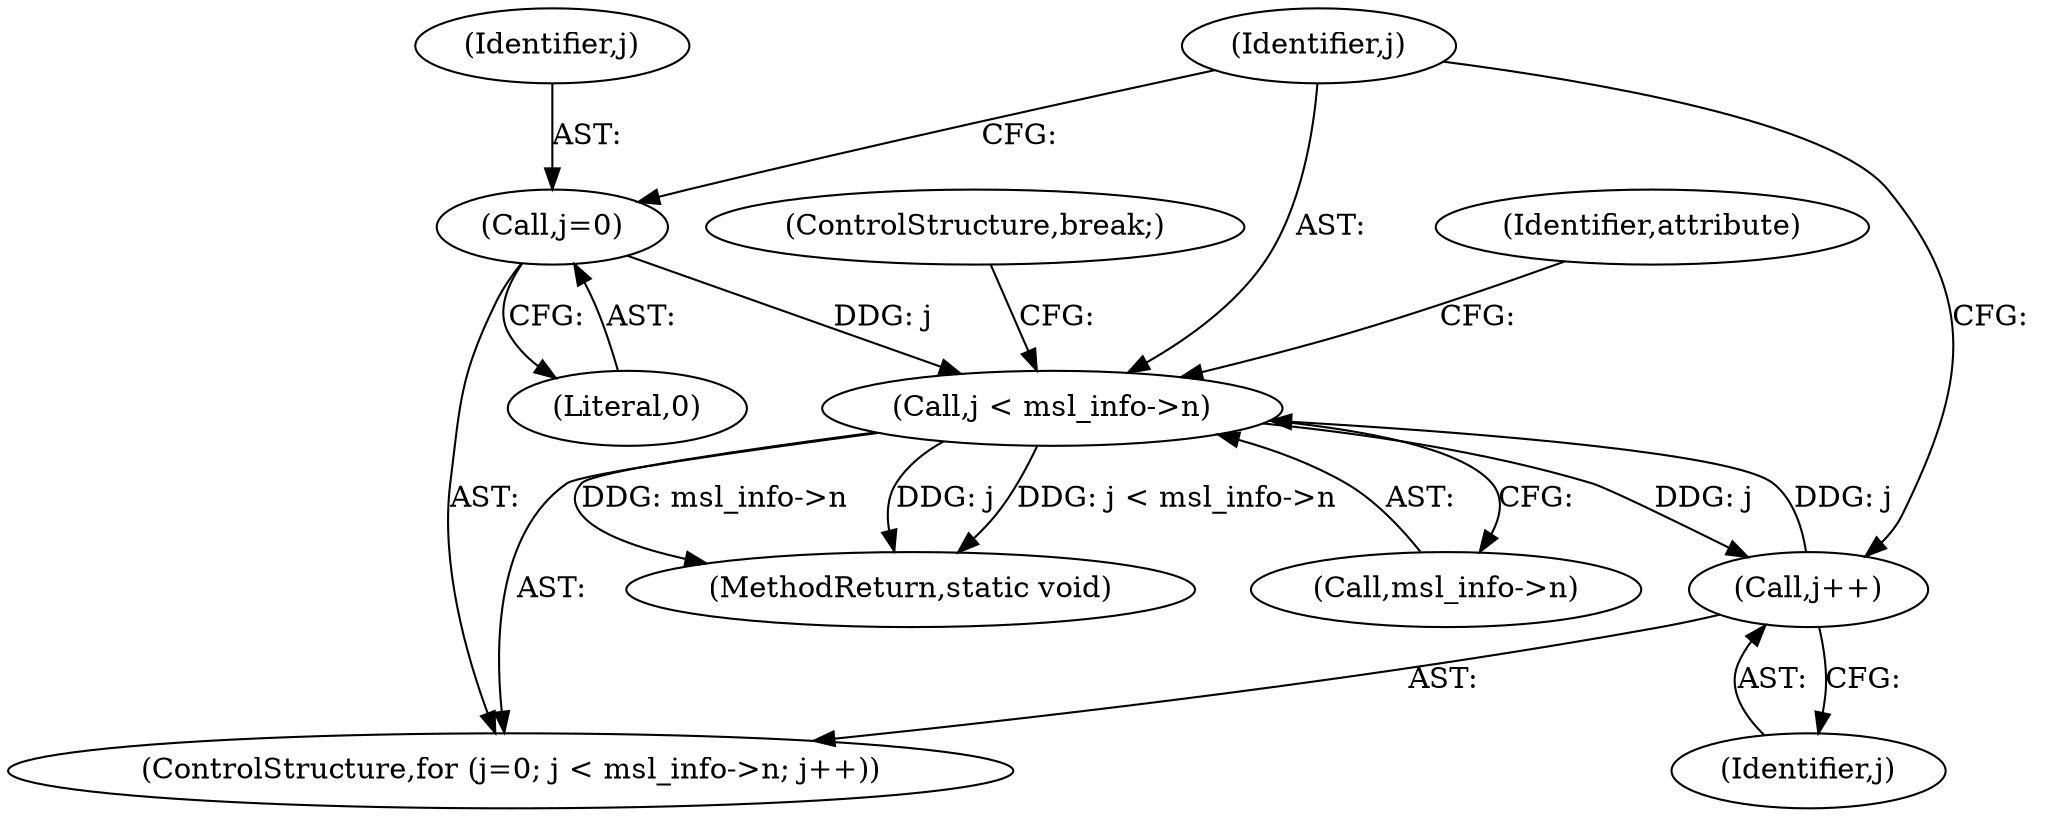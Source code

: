 digraph "0_ImageMagick_56d6e20de489113617cbbddaf41e92600a34db22@pointer" {
"1008975" [label="(Call,j < msl_info->n)"];
"1008972" [label="(Call,j=0)"];
"1008980" [label="(Call,j++)"];
"1008975" [label="(Call,j < msl_info->n)"];
"1008976" [label="(Identifier,j)"];
"1008971" [label="(ControlStructure,for (j=0; j < msl_info->n; j++))"];
"1008985" [label="(Identifier,attribute)"];
"1019610" [label="(MethodReturn,static void)"];
"1008981" [label="(Identifier,j)"];
"1008973" [label="(Identifier,j)"];
"1008980" [label="(Call,j++)"];
"1008977" [label="(Call,msl_info->n)"];
"1008972" [label="(Call,j=0)"];
"1008974" [label="(Literal,0)"];
"1009019" [label="(ControlStructure,break;)"];
"1008975" [label="(Call,j < msl_info->n)"];
"1008975" -> "1008971"  [label="AST: "];
"1008975" -> "1008977"  [label="CFG: "];
"1008976" -> "1008975"  [label="AST: "];
"1008977" -> "1008975"  [label="AST: "];
"1008985" -> "1008975"  [label="CFG: "];
"1009019" -> "1008975"  [label="CFG: "];
"1008975" -> "1019610"  [label="DDG: msl_info->n"];
"1008975" -> "1019610"  [label="DDG: j"];
"1008975" -> "1019610"  [label="DDG: j < msl_info->n"];
"1008972" -> "1008975"  [label="DDG: j"];
"1008980" -> "1008975"  [label="DDG: j"];
"1008975" -> "1008980"  [label="DDG: j"];
"1008972" -> "1008971"  [label="AST: "];
"1008972" -> "1008974"  [label="CFG: "];
"1008973" -> "1008972"  [label="AST: "];
"1008974" -> "1008972"  [label="AST: "];
"1008976" -> "1008972"  [label="CFG: "];
"1008980" -> "1008971"  [label="AST: "];
"1008980" -> "1008981"  [label="CFG: "];
"1008981" -> "1008980"  [label="AST: "];
"1008976" -> "1008980"  [label="CFG: "];
}
